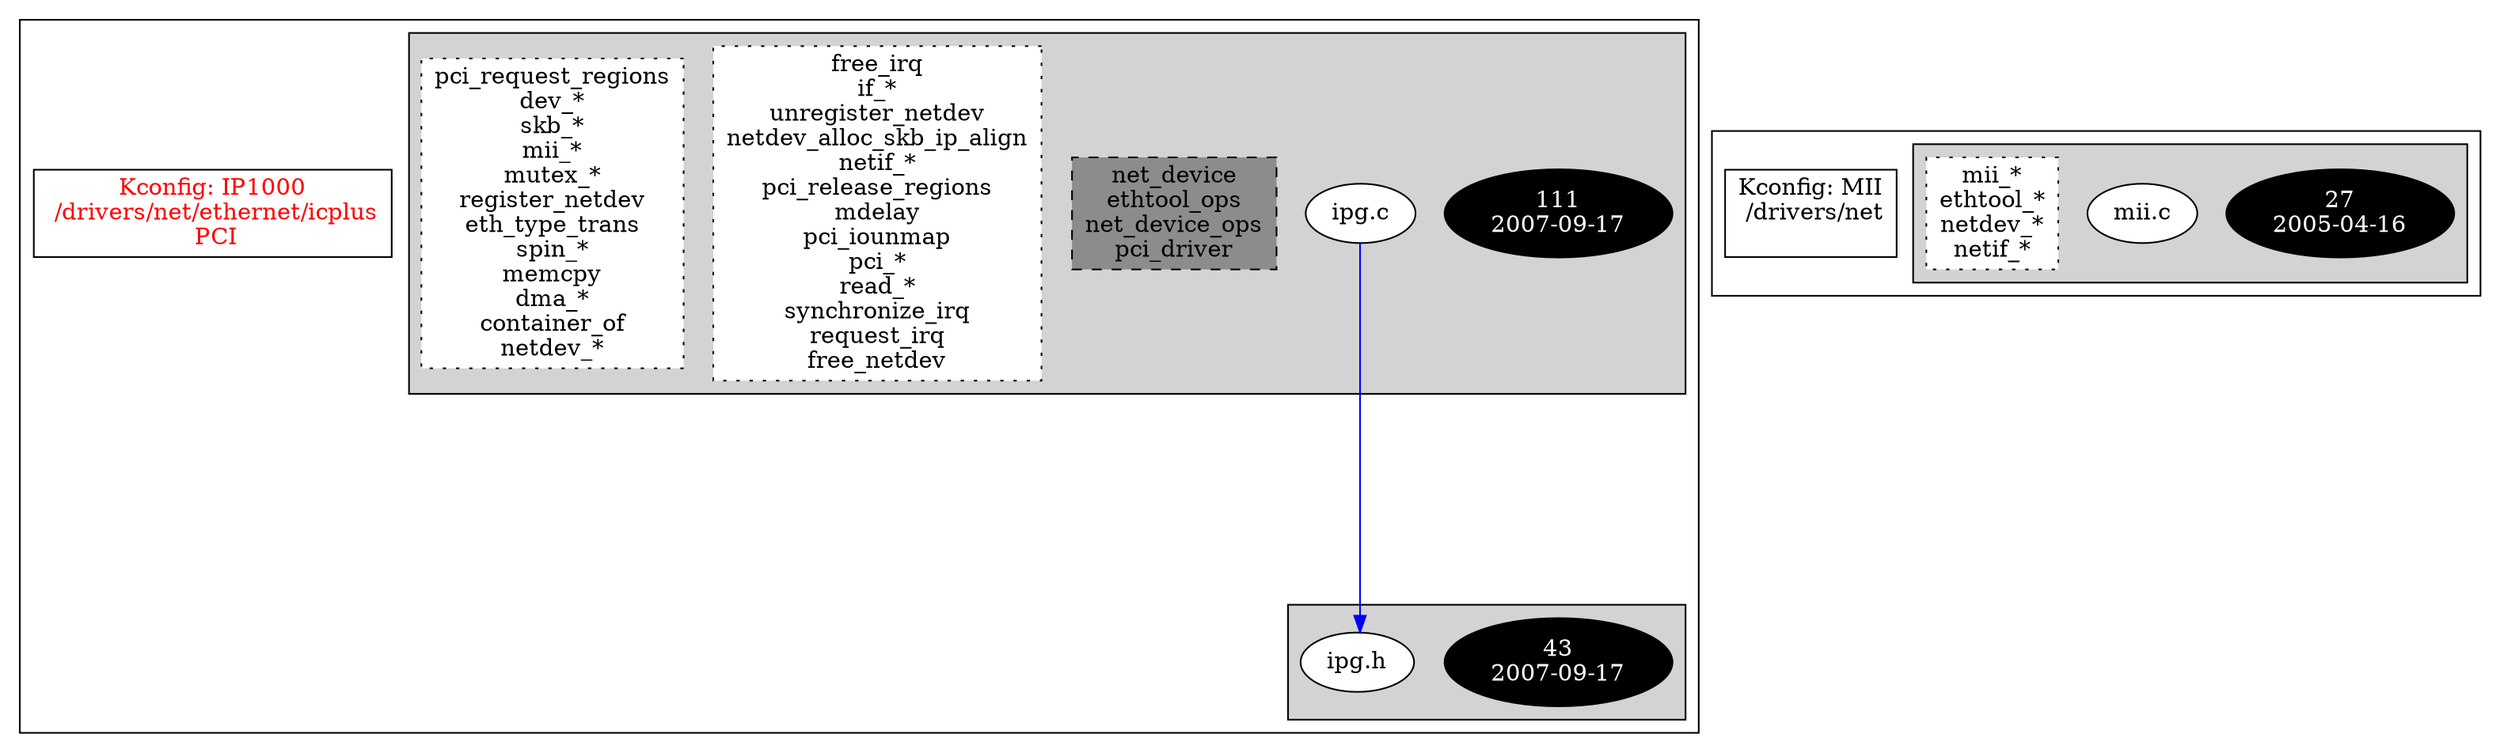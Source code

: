 digraph Driver {
	ranksep=2;
	splines=ortho;
	//Symbol: IP1000
	subgraph "cluster_IP1000"{
		subgraph "cluster_ipg.h" {
			style=filled
			"commit_ipg.h" [style=filled, fillcolor=black, fontcolor=white, label="43\n2007-09-17"];
			"ipg.h" [style=filled, fillcolor=white, fontcolor=black, label="ipg.h\n"];
		}
		subgraph "cluster_ipg.c" {
			style=filled
			"commit_ipg.c" [style=filled, fillcolor=black, fontcolor=white, label="111\n2007-09-17"];
			"ipg.c" [style=filled, fillcolor=white, fontcolor=black, label="ipg.c\n"];
			"structs-ipg.c" [style="filled,dashed" shape=box, fillcolor=grey55, fontcolor=black, label="net_device\nethtool_ops\nnet_device_ops\npci_driver\n"];
			"funccall2-ipg.c" [style="filled,dotted" shape=box, fillcolor=white, fontcolor=black, label="free_irq\nif_*\nunregister_netdev\nnetdev_alloc_skb_ip_align\nnetif_*\npci_release_regions\nmdelay\npci_iounmap\npci_*\nread_*\nsynchronize_irq\nrequest_irq\nfree_netdev\n"];
			"funccall1-ipg.c" [style="filled,dotted" shape=box, fillcolor=white, fontcolor=black, label="pci_request_regions\ndev_*\nskb_*\nmii_*\nmutex_*\nregister_netdev\neth_type_trans\nspin_*\nmemcpy\ndma_*\ncontainer_of\nnetdev_*\n"];
		}
		"K:IP1000" [label="Kconfig: IP1000\n /drivers/net/ethernet/icplus\n  PCI ", shape=box, fontcolor=red];
	}
	//Symbol: MII
	subgraph "cluster_MII"{
		subgraph "cluster_mii.c" {
			style=filled
			"commit_mii.c" [style=filled, fillcolor=black, fontcolor=white, label="27\n2005-04-16"];
			"mii.c" [style=filled, fillcolor=white, fontcolor=black, label="mii.c\n"];
			"funccall0-mii.c" [style="filled,dotted" shape=box, fillcolor=white, fontcolor=black, label="mii_*\nethtool_*\nnetdev_*\nnetif_*\n"];
		}
		"K:MII" [label="Kconfig: MII\n /drivers/net\n ", shape=box];
	}
"ipg.c" -> "ipg.h"[color=blue];
}
